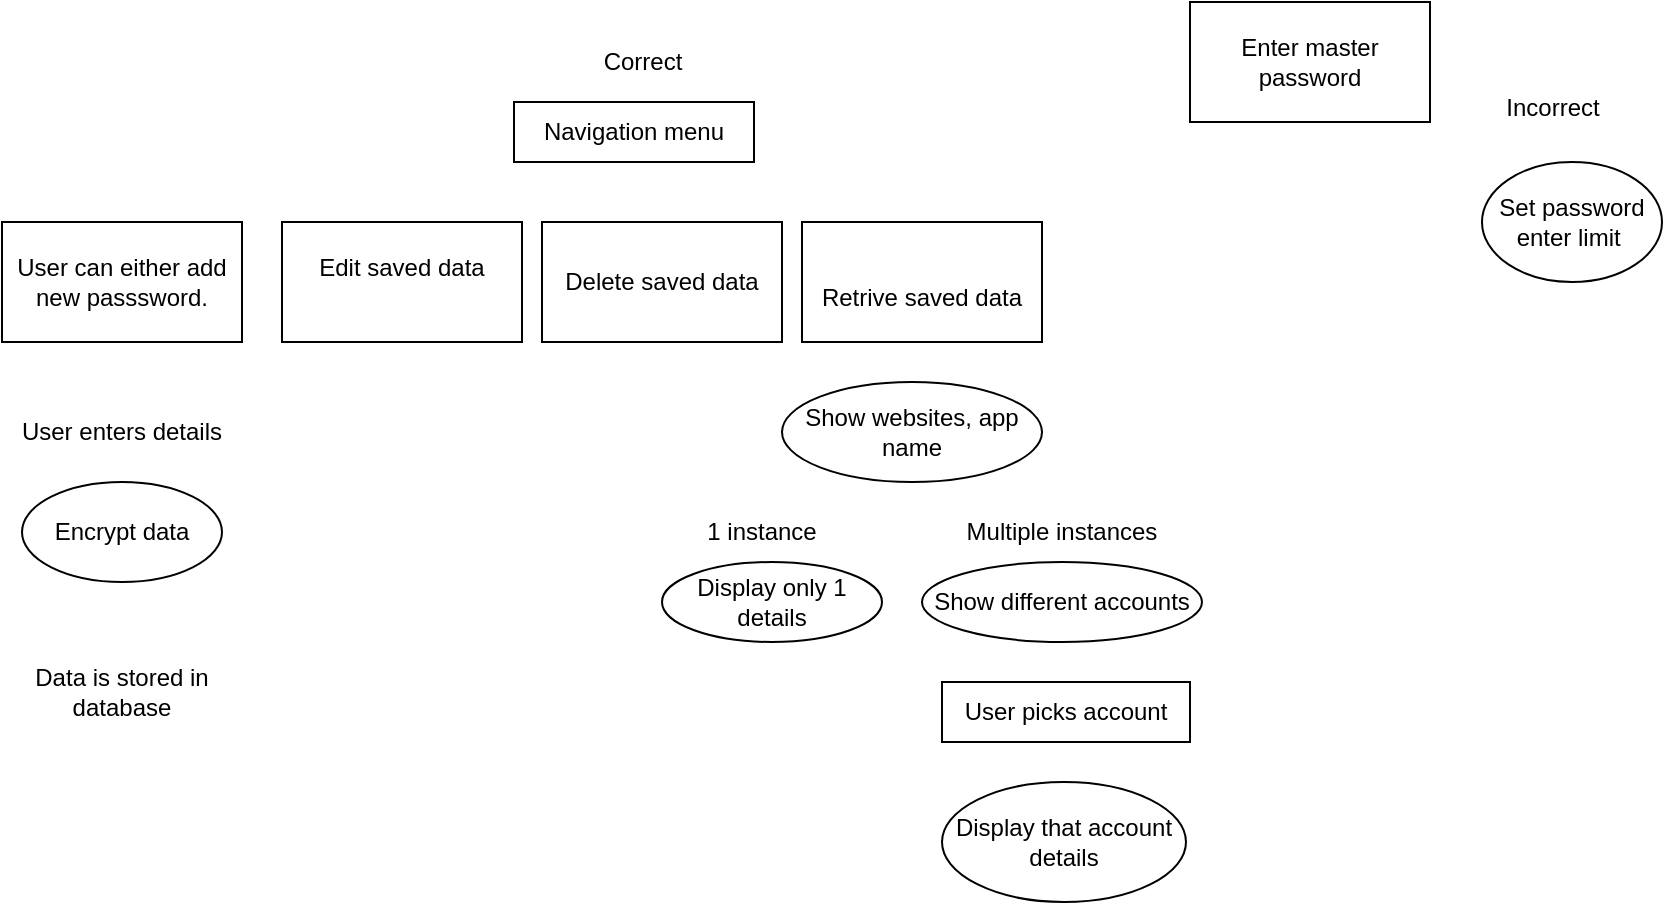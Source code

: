 <mxfile version="24.7.17">
  <diagram name="Page-1" id="VNDMJSj4xkSlWtdDEDiy">
    <mxGraphModel dx="1902" dy="529" grid="1" gridSize="10" guides="1" tooltips="1" connect="1" arrows="1" fold="1" page="1" pageScale="1" pageWidth="827" pageHeight="1169" math="0" shadow="0">
      <root>
        <mxCell id="0" />
        <mxCell id="1" parent="0" />
        <mxCell id="3z3Z6BW9-4oCtYpKIzC--1" value="Enter master password" style="rounded=0;whiteSpace=wrap;html=1;" vertex="1" parent="1">
          <mxGeometry x="354" y="20" width="120" height="60" as="geometry" />
        </mxCell>
        <mxCell id="3z3Z6BW9-4oCtYpKIzC--2" value="Navigation menu" style="rounded=0;whiteSpace=wrap;html=1;" vertex="1" parent="1">
          <mxGeometry x="16" y="70" width="120" height="30" as="geometry" />
        </mxCell>
        <mxCell id="3z3Z6BW9-4oCtYpKIzC--3" value="Correct" style="text;html=1;align=center;verticalAlign=middle;resizable=0;points=[];autosize=1;strokeColor=none;fillColor=none;" vertex="1" parent="1">
          <mxGeometry x="50" y="35" width="60" height="30" as="geometry" />
        </mxCell>
        <mxCell id="3z3Z6BW9-4oCtYpKIzC--4" value="Incorrect" style="text;html=1;align=center;verticalAlign=middle;resizable=0;points=[];autosize=1;strokeColor=none;fillColor=none;" vertex="1" parent="1">
          <mxGeometry x="500" y="58" width="70" height="30" as="geometry" />
        </mxCell>
        <mxCell id="3z3Z6BW9-4oCtYpKIzC--6" value="Set password enter limit&amp;nbsp;" style="ellipse;whiteSpace=wrap;html=1;" vertex="1" parent="1">
          <mxGeometry x="500" y="100" width="90" height="60" as="geometry" />
        </mxCell>
        <mxCell id="3z3Z6BW9-4oCtYpKIzC--9" value="User can either add new passsword." style="rounded=0;whiteSpace=wrap;html=1;" vertex="1" parent="1">
          <mxGeometry x="-240" y="130" width="120" height="60" as="geometry" />
        </mxCell>
        <mxCell id="3z3Z6BW9-4oCtYpKIzC--10" value="Delete saved data" style="rounded=0;whiteSpace=wrap;html=1;" vertex="1" parent="1">
          <mxGeometry x="30" y="130" width="120" height="60" as="geometry" />
        </mxCell>
        <mxCell id="3z3Z6BW9-4oCtYpKIzC--11" value="&lt;div&gt;Edit saved data&lt;/div&gt;&lt;div&gt;&lt;br&gt;&lt;/div&gt;" style="rounded=0;whiteSpace=wrap;html=1;" vertex="1" parent="1">
          <mxGeometry x="-100" y="130" width="120" height="60" as="geometry" />
        </mxCell>
        <mxCell id="3z3Z6BW9-4oCtYpKIzC--12" value="&lt;div&gt;&lt;br&gt;&lt;/div&gt;&lt;div&gt;Retrive saved data&lt;br&gt;&lt;/div&gt;" style="rounded=0;whiteSpace=wrap;html=1;" vertex="1" parent="1">
          <mxGeometry x="160" y="130" width="120" height="60" as="geometry" />
        </mxCell>
        <mxCell id="3z3Z6BW9-4oCtYpKIzC--14" value="User enters details" style="text;html=1;align=center;verticalAlign=middle;whiteSpace=wrap;rounded=0;" vertex="1" parent="1">
          <mxGeometry x="-232" y="210" width="104" height="50" as="geometry" />
        </mxCell>
        <mxCell id="3z3Z6BW9-4oCtYpKIzC--15" value="Encrypt data" style="ellipse;whiteSpace=wrap;html=1;" vertex="1" parent="1">
          <mxGeometry x="-230" y="260" width="100" height="50" as="geometry" />
        </mxCell>
        <mxCell id="3z3Z6BW9-4oCtYpKIzC--16" value="Data is stored in database" style="text;html=1;align=center;verticalAlign=middle;whiteSpace=wrap;rounded=0;" vertex="1" parent="1">
          <mxGeometry x="-230" y="350" width="100" height="30" as="geometry" />
        </mxCell>
        <mxCell id="3z3Z6BW9-4oCtYpKIzC--18" value="Show websites, app name" style="ellipse;whiteSpace=wrap;html=1;" vertex="1" parent="1">
          <mxGeometry x="150" y="210" width="130" height="50" as="geometry" />
        </mxCell>
        <mxCell id="3z3Z6BW9-4oCtYpKIzC--19" value="1 instance" style="text;html=1;align=center;verticalAlign=middle;whiteSpace=wrap;rounded=0;" vertex="1" parent="1">
          <mxGeometry x="110" y="270" width="60" height="30" as="geometry" />
        </mxCell>
        <mxCell id="3z3Z6BW9-4oCtYpKIzC--20" value="Display only 1 details" style="ellipse;whiteSpace=wrap;html=1;" vertex="1" parent="1">
          <mxGeometry x="90" y="300" width="110" height="40" as="geometry" />
        </mxCell>
        <mxCell id="3z3Z6BW9-4oCtYpKIzC--21" value="Multiple instances" style="text;html=1;align=center;verticalAlign=middle;whiteSpace=wrap;rounded=0;" vertex="1" parent="1">
          <mxGeometry x="240" y="270" width="100" height="30" as="geometry" />
        </mxCell>
        <mxCell id="3z3Z6BW9-4oCtYpKIzC--22" value="Show different accounts" style="ellipse;whiteSpace=wrap;html=1;" vertex="1" parent="1">
          <mxGeometry x="220" y="300" width="140" height="40" as="geometry" />
        </mxCell>
        <mxCell id="3z3Z6BW9-4oCtYpKIzC--24" value="User picks account" style="rounded=0;whiteSpace=wrap;html=1;" vertex="1" parent="1">
          <mxGeometry x="230" y="360" width="124" height="30" as="geometry" />
        </mxCell>
        <mxCell id="3z3Z6BW9-4oCtYpKIzC--26" value="Display that account details" style="ellipse;whiteSpace=wrap;html=1;" vertex="1" parent="1">
          <mxGeometry x="230" y="410" width="122" height="60" as="geometry" />
        </mxCell>
      </root>
    </mxGraphModel>
  </diagram>
</mxfile>
